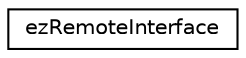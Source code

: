 digraph "Graphical Class Hierarchy"
{
 // LATEX_PDF_SIZE
  edge [fontname="Helvetica",fontsize="10",labelfontname="Helvetica",labelfontsize="10"];
  node [fontname="Helvetica",fontsize="10",shape=record];
  rankdir="LR";
  Node0 [label="ezRemoteInterface",height=0.2,width=0.4,color="black", fillcolor="white", style="filled",URL="$df/d93/classez_remote_interface.htm",tooltip=" "];
}
